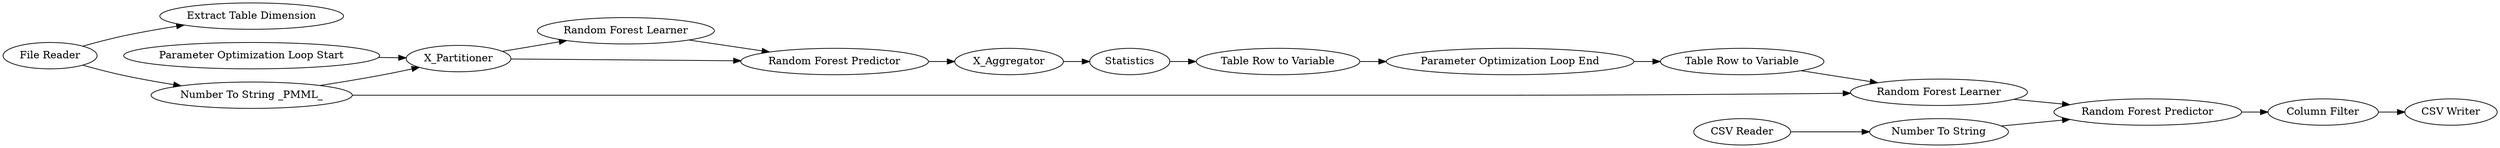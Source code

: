 digraph {
	21 [label="File Reader"]
	25 [label="Extract Table Dimension"]
	26 [label="Number To String _PMML_"]
	27 [label="Parameter Optimization Loop Start"]
	28 [label=X_Partitioner]
	29 [label="Random Forest Learner"]
	30 [label="Random Forest Predictor"]
	31 [label=X_Aggregator]
	32 [label=Statistics]
	33 [label="Parameter Optimization Loop End"]
	34 [label="Table Row to Variable"]
	35 [label="Table Row to Variable"]
	36 [label="Random Forest Learner"]
	37 [label="Random Forest Predictor"]
	38 [label="CSV Reader"]
	39 [label="Number To String"]
	40 [label="Column Filter"]
	41 [label="CSV Writer"]
	21 -> 25
	21 -> 26
	26 -> 28
	26 -> 36
	27 -> 28
	28 -> 29
	28 -> 30
	29 -> 30
	30 -> 31
	31 -> 32
	32 -> 34
	33 -> 35
	34 -> 33
	35 -> 36
	36 -> 37
	37 -> 40
	38 -> 39
	39 -> 37
	40 -> 41
	rankdir=LR
}
